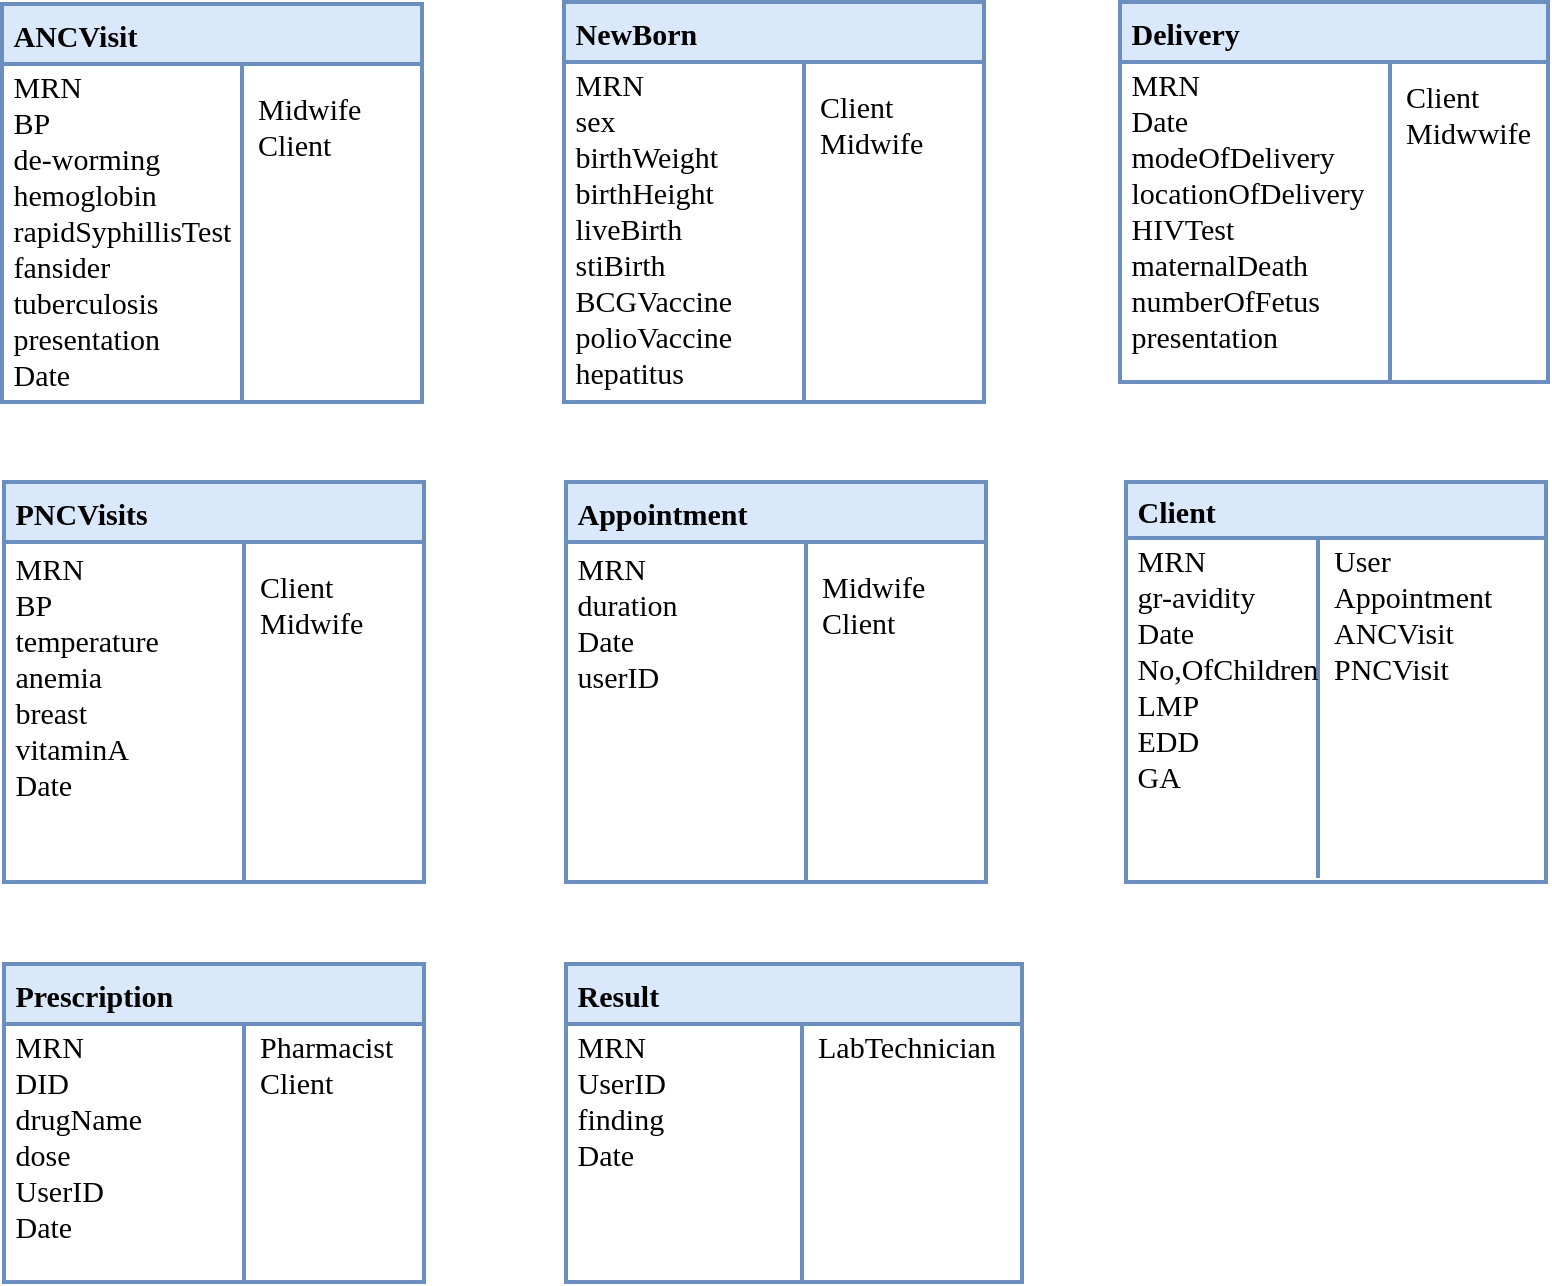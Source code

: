 <mxfile version="18.2.0" type="github">
  <diagram id="oKqYSUcY_DyimbxIJG_v" name="Page-1">
    <mxGraphModel dx="744" dy="341" grid="0" gridSize="10" guides="1" tooltips="1" connect="1" arrows="1" fold="1" page="1" pageScale="1" pageWidth="850" pageHeight="1100" math="0" shadow="0">
      <root>
        <mxCell id="0" />
        <mxCell id="1" parent="0" />
        <mxCell id="UDyWL5Y67svvrkTqsjh9-9" value=" ANCVisit" style="shape=table;startSize=30;container=1;collapsible=0;childLayout=tableLayout;fixedRows=1;rowLines=0;fontStyle=1;fontFamily=Times New Roman;fontSize=15;fillColor=#dae8fc;strokeColor=#6c8ebf;strokeWidth=2;align=left;" parent="1" vertex="1">
          <mxGeometry x="40" y="121" width="210" height="199" as="geometry" />
        </mxCell>
        <mxCell id="UDyWL5Y67svvrkTqsjh9-10" value="" style="shape=tableRow;horizontal=0;startSize=0;swimlaneHead=0;swimlaneBody=0;top=0;left=0;bottom=0;right=0;collapsible=0;dropTarget=0;fillColor=none;points=[[0,0.5],[1,0.5]];portConstraint=eastwest;fontFamily=Times New Roman;fontSize=15;align=left;" parent="UDyWL5Y67svvrkTqsjh9-9" vertex="1">
          <mxGeometry y="30" width="210" height="169" as="geometry" />
        </mxCell>
        <mxCell id="UDyWL5Y67svvrkTqsjh9-11" value="&lt;div style=&quot;font-size: 15px;&quot;&gt;&lt;font style=&quot;font-size: 15px;&quot;&gt;&amp;nbsp;&lt;/font&gt;&lt;font style=&quot;font-size: 15px;&quot;&gt;MRN&lt;/font&gt;&lt;font style=&quot;font-size: 15px;&quot;&gt;&lt;/font&gt;&lt;/div&gt;&lt;div style=&quot;font-size: 15px;&quot;&gt;&lt;font style=&quot;font-size: 15px;&quot;&gt;&amp;nbsp;BP&lt;/font&gt;&lt;/div&gt;&lt;div style=&quot;font-size: 15px;&quot;&gt;&lt;font style=&quot;font-size: 15px;&quot;&gt;&amp;nbsp;de-worming&lt;/font&gt;&lt;/div&gt;&lt;div style=&quot;font-size: 15px;&quot;&gt;&lt;font style=&quot;font-size: 15px;&quot;&gt;&amp;nbsp;hemoglobin&lt;/font&gt;&lt;/div&gt;&lt;div style=&quot;font-size: 15px;&quot;&gt;&lt;font style=&quot;font-size: 15px;&quot;&gt;&amp;nbsp;rapidSyphillisTest&lt;/font&gt;&lt;/div&gt;&lt;div style=&quot;font-size: 15px;&quot;&gt;&lt;font style=&quot;font-size: 15px;&quot;&gt;&amp;nbsp;fansider&lt;/font&gt;&lt;/div&gt;&lt;div style=&quot;font-size: 15px;&quot;&gt;&lt;font style=&quot;font-size: 15px;&quot;&gt;&amp;nbsp;tuberculosis&lt;/font&gt;&lt;/div&gt;&lt;div style=&quot;font-size: 15px;&quot;&gt;&lt;font style=&quot;font-size: 15px;&quot;&gt;&amp;nbsp;presentation&lt;/font&gt;&lt;/div&gt;&lt;div style=&quot;font-size: 15px;&quot;&gt;&lt;font style=&quot;font-size: 15px;&quot;&gt;&amp;nbsp;Date&lt;br&gt;&lt;/font&gt;&lt;/div&gt;&lt;div style=&quot;font-size: 15px;&quot;&gt;&lt;font style=&quot;font-size: 15px;&quot;&gt;&lt;br style=&quot;font-size: 15px;&quot;&gt;&lt;/font&gt;&lt;/div&gt;&lt;div style=&quot;font-size: 15px;&quot;&gt;&lt;br style=&quot;font-size: 15px;&quot;&gt;&lt;/div&gt;" style="shape=partialRectangle;html=1;whiteSpace=wrap;connectable=0;fillColor=none;top=0;left=0;bottom=0;right=0;overflow=hidden;pointerEvents=1;align=left;fontFamily=Times New Roman;fontSize=15;" parent="UDyWL5Y67svvrkTqsjh9-10" vertex="1">
          <mxGeometry width="120" height="169" as="geometry">
            <mxRectangle width="120" height="169" as="alternateBounds" />
          </mxGeometry>
        </mxCell>
        <mxCell id="UDyWL5Y67svvrkTqsjh9-12" value="&lt;div style=&quot;font-size: 15px;&quot;&gt;Midwife&lt;/div&gt;&lt;div style=&quot;font-size: 15px;&quot;&gt;Client&lt;/div&gt;&lt;div style=&quot;font-size: 15px;&quot;&gt;&lt;br style=&quot;font-size: 15px;&quot;&gt;&lt;/div&gt;&lt;div style=&quot;font-size: 15px;&quot;&gt;&lt;br style=&quot;font-size: 15px;&quot;&gt;&lt;/div&gt;&lt;div style=&quot;font-size: 15px;&quot;&gt;&lt;br style=&quot;font-size: 15px;&quot;&gt;&lt;/div&gt;&lt;div style=&quot;font-size: 15px;&quot;&gt;&lt;br style=&quot;font-size: 15px;&quot;&gt;&lt;/div&gt;&lt;div style=&quot;font-size: 15px;&quot;&gt;&lt;br style=&quot;font-size: 15px;&quot;&gt;&lt;/div&gt;&lt;div style=&quot;font-size: 15px;&quot;&gt;&lt;br style=&quot;font-size: 15px;&quot;&gt;&lt;/div&gt;" style="shape=partialRectangle;html=1;whiteSpace=wrap;connectable=0;fillColor=none;top=0;left=0;bottom=0;right=0;align=left;spacingLeft=6;overflow=hidden;fontFamily=Times New Roman;fontSize=15;" parent="UDyWL5Y67svvrkTqsjh9-10" vertex="1">
          <mxGeometry x="120" width="90" height="169" as="geometry">
            <mxRectangle width="90" height="169" as="alternateBounds" />
          </mxGeometry>
        </mxCell>
        <mxCell id="UDyWL5Y67svvrkTqsjh9-32" value=" PNCVisits" style="shape=table;startSize=30;container=1;collapsible=0;childLayout=tableLayout;fixedRows=1;rowLines=0;fontStyle=1;fontFamily=Times New Roman;fontSize=15;fillColor=#dae8fc;strokeColor=#6c8ebf;strokeWidth=2;align=left;" parent="1" vertex="1">
          <mxGeometry x="41" y="360" width="210" height="200" as="geometry" />
        </mxCell>
        <mxCell id="UDyWL5Y67svvrkTqsjh9-33" value="" style="shape=tableRow;horizontal=0;startSize=0;swimlaneHead=0;swimlaneBody=0;top=0;left=0;bottom=0;right=0;collapsible=0;dropTarget=0;fillColor=none;points=[[0,0.5],[1,0.5]];portConstraint=eastwest;fontFamily=Times New Roman;fontSize=15;align=left;" parent="UDyWL5Y67svvrkTqsjh9-32" vertex="1">
          <mxGeometry y="30" width="210" height="170" as="geometry" />
        </mxCell>
        <mxCell id="UDyWL5Y67svvrkTqsjh9-34" value="&lt;div style=&quot;font-size: 15px;&quot;&gt;&lt;font style=&quot;font-size: 15px;&quot;&gt;&amp;nbsp;&lt;/font&gt;&lt;font style=&quot;font-size: 15px;&quot;&gt;MRN&lt;/font&gt;&lt;font style=&quot;font-size: 15px;&quot;&gt;&lt;/font&gt;&lt;/div&gt;&lt;div style=&quot;font-size: 15px;&quot;&gt;&lt;font style=&quot;font-size: 15px;&quot;&gt;&amp;nbsp;BP&lt;/font&gt;&lt;/div&gt;&lt;div style=&quot;font-size: 15px;&quot;&gt;&lt;font style=&quot;font-size: 15px;&quot;&gt;&amp;nbsp;temperature&lt;/font&gt;&lt;/div&gt;&lt;div style=&quot;font-size: 15px;&quot;&gt;&lt;font style=&quot;font-size: 15px;&quot;&gt;&amp;nbsp;anemia&lt;/font&gt;&lt;/div&gt;&lt;div style=&quot;font-size: 15px;&quot;&gt;&lt;font style=&quot;font-size: 15px;&quot;&gt;&amp;nbsp;breast&lt;/font&gt;&lt;/div&gt;&lt;div style=&quot;font-size: 15px;&quot;&gt;&lt;font style=&quot;font-size: 15px;&quot;&gt;&amp;nbsp;vitaminA&lt;br&gt;&lt;/font&gt;&lt;/div&gt;&lt;div style=&quot;font-size: 15px;&quot;&gt;&lt;font style=&quot;font-size: 15px;&quot;&gt;&amp;nbsp;Date&lt;/font&gt;&lt;/div&gt;&lt;div style=&quot;font-size: 15px;&quot;&gt;&lt;font style=&quot;font-size: 15px;&quot;&gt;&lt;br&gt;&lt;/font&gt;&lt;/div&gt;&lt;div style=&quot;font-size: 15px;&quot;&gt;&lt;br style=&quot;font-size: 15px;&quot;&gt;&lt;/div&gt;" style="shape=partialRectangle;html=1;whiteSpace=wrap;connectable=0;fillColor=none;top=0;left=0;bottom=0;right=0;overflow=hidden;pointerEvents=1;align=left;fontFamily=Times New Roman;fontSize=15;" parent="UDyWL5Y67svvrkTqsjh9-33" vertex="1">
          <mxGeometry width="120" height="170" as="geometry">
            <mxRectangle width="120" height="170" as="alternateBounds" />
          </mxGeometry>
        </mxCell>
        <mxCell id="UDyWL5Y67svvrkTqsjh9-35" value="&lt;div style=&quot;font-size: 15px;&quot;&gt;Client&lt;br&gt;&lt;/div&gt;&lt;div style=&quot;font-size: 15px;&quot;&gt;Midwife&lt;/div&gt;&lt;div style=&quot;font-size: 15px;&quot;&gt;&lt;br style=&quot;font-size: 15px;&quot;&gt;&lt;/div&gt;&lt;div style=&quot;font-size: 15px;&quot;&gt;&lt;br style=&quot;font-size: 15px;&quot;&gt;&lt;/div&gt;&lt;div style=&quot;font-size: 15px;&quot;&gt;&lt;br style=&quot;font-size: 15px;&quot;&gt;&lt;/div&gt;&lt;div style=&quot;font-size: 15px;&quot;&gt;&lt;br style=&quot;font-size: 15px;&quot;&gt;&lt;/div&gt;&lt;div style=&quot;font-size: 15px;&quot;&gt;&lt;br style=&quot;font-size: 15px;&quot;&gt;&lt;/div&gt;&lt;div style=&quot;font-size: 15px;&quot;&gt;&lt;br style=&quot;font-size: 15px;&quot;&gt;&lt;/div&gt;" style="shape=partialRectangle;html=1;whiteSpace=wrap;connectable=0;fillColor=none;top=0;left=0;bottom=0;right=0;align=left;spacingLeft=6;overflow=hidden;fontFamily=Times New Roman;fontSize=15;" parent="UDyWL5Y67svvrkTqsjh9-33" vertex="1">
          <mxGeometry x="120" width="90" height="170" as="geometry">
            <mxRectangle width="90" height="170" as="alternateBounds" />
          </mxGeometry>
        </mxCell>
        <mxCell id="UDyWL5Y67svvrkTqsjh9-36" value=" NewBorn" style="shape=table;startSize=30;container=1;collapsible=0;childLayout=tableLayout;fixedRows=1;rowLines=0;fontStyle=1;fontFamily=Times New Roman;fontSize=15;fillColor=#dae8fc;strokeColor=#6c8ebf;strokeWidth=2;align=left;" parent="1" vertex="1">
          <mxGeometry x="321" y="120" width="210" height="200" as="geometry" />
        </mxCell>
        <mxCell id="UDyWL5Y67svvrkTqsjh9-37" value="" style="shape=tableRow;horizontal=0;startSize=0;swimlaneHead=0;swimlaneBody=0;top=0;left=0;bottom=0;right=0;collapsible=0;dropTarget=0;fillColor=none;points=[[0,0.5],[1,0.5]];portConstraint=eastwest;fontFamily=Times New Roman;fontSize=15;align=left;" parent="UDyWL5Y67svvrkTqsjh9-36" vertex="1">
          <mxGeometry y="30" width="210" height="170" as="geometry" />
        </mxCell>
        <mxCell id="UDyWL5Y67svvrkTqsjh9-38" value="&lt;div style=&quot;font-size: 15px;&quot;&gt;&lt;font style=&quot;font-size: 15px;&quot;&gt;&amp;nbsp;&lt;/font&gt;&lt;font style=&quot;font-size: 15px;&quot;&gt;MRN&lt;/font&gt;&lt;font style=&quot;font-size: 15px;&quot;&gt;&lt;/font&gt;&lt;/div&gt;&lt;div style=&quot;font-size: 15px;&quot;&gt;&lt;font style=&quot;font-size: 15px;&quot;&gt;&amp;nbsp;sex&lt;/font&gt;&lt;/div&gt;&lt;div style=&quot;font-size: 15px;&quot;&gt;&lt;font style=&quot;font-size: 15px;&quot;&gt;&amp;nbsp;birthWeight&lt;/font&gt;&lt;/div&gt;&lt;div style=&quot;font-size: 15px;&quot;&gt;&lt;font style=&quot;font-size: 15px;&quot;&gt;&amp;nbsp;birthHeight&lt;/font&gt;&lt;/div&gt;&lt;div style=&quot;font-size: 15px;&quot;&gt;&lt;font style=&quot;font-size: 15px;&quot;&gt;&amp;nbsp;liveBirth&lt;br&gt;&lt;/font&gt;&lt;/div&gt;&lt;div style=&quot;font-size: 15px;&quot;&gt;&lt;font style=&quot;font-size: 15px;&quot;&gt;&amp;nbsp;stiBirth&lt;/font&gt;&lt;/div&gt;&lt;div style=&quot;font-size: 15px;&quot;&gt;&lt;font style=&quot;font-size: 15px;&quot;&gt;&amp;nbsp;BCGVaccine&lt;/font&gt;&lt;/div&gt;&lt;div style=&quot;font-size: 15px;&quot;&gt;&lt;font style=&quot;font-size: 15px;&quot;&gt;&amp;nbsp;polioVaccine&lt;/font&gt;&lt;/div&gt;&lt;div style=&quot;font-size: 15px;&quot;&gt;&lt;font style=&quot;font-size: 15px;&quot;&gt;&amp;nbsp;hepatitus&lt;/font&gt;&lt;/div&gt;&lt;div style=&quot;font-size: 15px;&quot;&gt;&lt;font style=&quot;font-size: 15px;&quot;&gt;&lt;br style=&quot;font-size: 15px;&quot;&gt;&lt;/font&gt;&lt;/div&gt;&lt;div style=&quot;font-size: 15px;&quot;&gt;&lt;br style=&quot;font-size: 15px;&quot;&gt;&lt;/div&gt;" style="shape=partialRectangle;html=1;whiteSpace=wrap;connectable=0;fillColor=none;top=0;left=0;bottom=0;right=0;overflow=hidden;pointerEvents=1;align=left;fontFamily=Times New Roman;fontSize=15;" parent="UDyWL5Y67svvrkTqsjh9-37" vertex="1">
          <mxGeometry width="120" height="170" as="geometry">
            <mxRectangle width="120" height="170" as="alternateBounds" />
          </mxGeometry>
        </mxCell>
        <mxCell id="UDyWL5Y67svvrkTqsjh9-39" value="&lt;div&gt;Client&lt;/div&gt;&lt;div&gt;Midwife&lt;/div&gt;&lt;div&gt;&lt;br&gt;&lt;/div&gt;&lt;div&gt;&lt;br&gt;&lt;/div&gt;&lt;div&gt;&lt;br&gt;&lt;/div&gt;&lt;div&gt;&lt;br&gt;&lt;/div&gt;&lt;div&gt;&lt;br&gt;&lt;/div&gt;&lt;div&gt;&lt;br&gt;&lt;/div&gt;" style="shape=partialRectangle;html=1;whiteSpace=wrap;connectable=0;fillColor=none;top=0;left=0;bottom=0;right=0;align=left;spacingLeft=6;overflow=hidden;fontFamily=Times New Roman;fontSize=15;" parent="UDyWL5Y67svvrkTqsjh9-37" vertex="1">
          <mxGeometry x="120" width="90" height="170" as="geometry">
            <mxRectangle width="90" height="170" as="alternateBounds" />
          </mxGeometry>
        </mxCell>
        <mxCell id="UDyWL5Y67svvrkTqsjh9-40" value=" Delivery" style="shape=table;startSize=30;container=1;collapsible=0;childLayout=tableLayout;fixedRows=1;rowLines=0;fontStyle=1;fontFamily=Times New Roman;fontSize=15;fillColor=#dae8fc;strokeColor=#6c8ebf;strokeWidth=2;align=left;" parent="1" vertex="1">
          <mxGeometry x="599" y="120" width="214" height="190" as="geometry" />
        </mxCell>
        <mxCell id="UDyWL5Y67svvrkTqsjh9-41" value="" style="shape=tableRow;horizontal=0;startSize=0;swimlaneHead=0;swimlaneBody=0;top=0;left=0;bottom=0;right=0;collapsible=0;dropTarget=0;fillColor=none;points=[[0,0.5],[1,0.5]];portConstraint=eastwest;fontFamily=Times New Roman;fontSize=15;align=left;" parent="UDyWL5Y67svvrkTqsjh9-40" vertex="1">
          <mxGeometry y="30" width="214" height="160" as="geometry" />
        </mxCell>
        <mxCell id="UDyWL5Y67svvrkTqsjh9-42" value="&lt;div style=&quot;font-size: 15px;&quot;&gt;&lt;font style=&quot;font-size: 15px;&quot;&gt;&amp;nbsp;MRN&lt;/font&gt;&lt;font style=&quot;font-size: 15px;&quot;&gt;&lt;/font&gt;&lt;/div&gt;&lt;div style=&quot;font-size: 15px;&quot;&gt;&lt;font style=&quot;font-size: 15px;&quot;&gt;&amp;nbsp;Date&lt;/font&gt;&lt;/div&gt;&lt;div style=&quot;font-size: 15px;&quot;&gt;&lt;font style=&quot;font-size: 15px;&quot;&gt;&amp;nbsp;modeOfDelivery&lt;/font&gt;&lt;/div&gt;&lt;div style=&quot;font-size: 15px;&quot;&gt;&lt;font style=&quot;font-size: 15px;&quot;&gt;&amp;nbsp;locationOfDelivery&lt;/font&gt;&lt;/div&gt;&lt;div style=&quot;font-size: 15px;&quot;&gt;&lt;font style=&quot;font-size: 15px;&quot;&gt;&amp;nbsp;HIVTest&lt;br&gt;&lt;/font&gt;&lt;/div&gt;&lt;div style=&quot;font-size: 15px;&quot;&gt;&lt;font style=&quot;font-size: 15px;&quot;&gt;&amp;nbsp;maternalDeath&lt;/font&gt;&lt;/div&gt;&lt;div style=&quot;font-size: 15px;&quot;&gt;&lt;font style=&quot;font-size: 15px;&quot;&gt;&amp;nbsp;numberOfFetus&lt;/font&gt;&lt;/div&gt;&lt;div style=&quot;font-size: 15px;&quot;&gt;&lt;font style=&quot;font-size: 15px;&quot;&gt;&amp;nbsp;presentation&lt;/font&gt;&lt;/div&gt;&lt;div style=&quot;font-size: 15px;&quot;&gt;&lt;br style=&quot;font-size: 15px;&quot;&gt;&lt;/div&gt;" style="shape=partialRectangle;html=1;whiteSpace=wrap;connectable=0;fillColor=none;top=0;left=0;bottom=0;right=0;overflow=hidden;pointerEvents=1;align=left;fontFamily=Times New Roman;fontSize=15;" parent="UDyWL5Y67svvrkTqsjh9-41" vertex="1">
          <mxGeometry width="135" height="160" as="geometry">
            <mxRectangle width="135" height="160" as="alternateBounds" />
          </mxGeometry>
        </mxCell>
        <mxCell id="UDyWL5Y67svvrkTqsjh9-43" value="&lt;div style=&quot;font-size: 15px;&quot;&gt;Client&lt;br&gt;&lt;/div&gt;&lt;div style=&quot;font-size: 15px;&quot;&gt;Midwwife&lt;/div&gt;&lt;div style=&quot;font-size: 15px;&quot;&gt;&lt;br style=&quot;font-size: 15px;&quot;&gt;&lt;/div&gt;&lt;div style=&quot;font-size: 15px;&quot;&gt;&lt;br style=&quot;font-size: 15px;&quot;&gt;&lt;/div&gt;&lt;div style=&quot;font-size: 15px;&quot;&gt;&lt;br style=&quot;font-size: 15px;&quot;&gt;&lt;/div&gt;&lt;div style=&quot;font-size: 15px;&quot;&gt;&lt;br style=&quot;font-size: 15px;&quot;&gt;&lt;/div&gt;&lt;div style=&quot;font-size: 15px;&quot;&gt;&lt;br style=&quot;font-size: 15px;&quot;&gt;&lt;/div&gt;&lt;div style=&quot;font-size: 15px;&quot;&gt;&lt;br style=&quot;font-size: 15px;&quot;&gt;&lt;/div&gt;" style="shape=partialRectangle;html=1;whiteSpace=wrap;connectable=0;fillColor=none;top=0;left=0;bottom=0;right=0;align=left;spacingLeft=6;overflow=hidden;fontFamily=Times New Roman;fontSize=15;" parent="UDyWL5Y67svvrkTqsjh9-41" vertex="1">
          <mxGeometry x="135" width="79" height="160" as="geometry">
            <mxRectangle width="79" height="160" as="alternateBounds" />
          </mxGeometry>
        </mxCell>
        <mxCell id="UDyWL5Y67svvrkTqsjh9-44" value=" Appointment" style="shape=table;startSize=30;container=1;collapsible=0;childLayout=tableLayout;fixedRows=1;rowLines=0;fontStyle=1;fontFamily=Times New Roman;fontSize=15;fillColor=#dae8fc;strokeColor=#6c8ebf;strokeWidth=2;align=left;" parent="1" vertex="1">
          <mxGeometry x="322" y="360" width="210" height="200" as="geometry" />
        </mxCell>
        <mxCell id="UDyWL5Y67svvrkTqsjh9-45" value="" style="shape=tableRow;horizontal=0;startSize=0;swimlaneHead=0;swimlaneBody=0;top=0;left=0;bottom=0;right=0;collapsible=0;dropTarget=0;fillColor=none;points=[[0,0.5],[1,0.5]];portConstraint=eastwest;fontFamily=Times New Roman;fontSize=15;align=left;" parent="UDyWL5Y67svvrkTqsjh9-44" vertex="1">
          <mxGeometry y="30" width="210" height="170" as="geometry" />
        </mxCell>
        <mxCell id="UDyWL5Y67svvrkTqsjh9-46" value="&lt;div style=&quot;font-size: 15px;&quot;&gt;&lt;font style=&quot;font-size: 15px;&quot;&gt;&amp;nbsp;&lt;/font&gt;&lt;font style=&quot;font-size: 15px;&quot;&gt;MRN&lt;/font&gt;&lt;font style=&quot;font-size: 15px;&quot;&gt;&lt;/font&gt;&lt;/div&gt;&lt;div style=&quot;font-size: 15px;&quot;&gt;&lt;font style=&quot;font-size: 15px;&quot;&gt;&amp;nbsp;duration&lt;/font&gt;&lt;/div&gt;&lt;div style=&quot;font-size: 15px;&quot;&gt;&lt;font style=&quot;font-size: 15px;&quot;&gt;&amp;nbsp;Date&lt;/font&gt;&lt;/div&gt;&lt;div style=&quot;font-size: 15px;&quot;&gt;&lt;font style=&quot;font-size: 15px;&quot;&gt;&amp;nbsp;userID&lt;/font&gt;&lt;/div&gt;&lt;div style=&quot;font-size: 15px;&quot;&gt;&lt;font style=&quot;font-size: 15px;&quot;&gt;&lt;br&gt;&lt;/font&gt;&lt;/div&gt;&lt;div style=&quot;font-size: 15px;&quot;&gt;&lt;font style=&quot;font-size: 15px;&quot;&gt;&lt;br&gt;&lt;/font&gt;&lt;/div&gt;&lt;div style=&quot;font-size: 15px;&quot;&gt;&lt;font style=&quot;font-size: 15px;&quot;&gt;&lt;br&gt;&lt;/font&gt;&lt;/div&gt;&lt;div style=&quot;font-size: 15px;&quot;&gt;&lt;font style=&quot;font-size: 15px;&quot;&gt;&lt;br&gt;&lt;/font&gt;&lt;/div&gt;&lt;div style=&quot;font-size: 15px;&quot;&gt;&lt;font style=&quot;font-size: 15px;&quot;&gt;&lt;br&gt;&lt;/font&gt;&lt;/div&gt;" style="shape=partialRectangle;html=1;whiteSpace=wrap;connectable=0;fillColor=none;top=0;left=0;bottom=0;right=0;overflow=hidden;pointerEvents=1;align=left;fontFamily=Times New Roman;fontSize=15;" parent="UDyWL5Y67svvrkTqsjh9-45" vertex="1">
          <mxGeometry width="120" height="170" as="geometry">
            <mxRectangle width="120" height="170" as="alternateBounds" />
          </mxGeometry>
        </mxCell>
        <mxCell id="UDyWL5Y67svvrkTqsjh9-47" value="&lt;div style=&quot;font-size: 15px;&quot;&gt;Midwife&lt;br&gt;&lt;/div&gt;&lt;div style=&quot;font-size: 15px;&quot;&gt;Client&lt;/div&gt;&lt;div style=&quot;font-size: 15px;&quot;&gt;&lt;br style=&quot;font-size: 15px;&quot;&gt;&lt;/div&gt;&lt;div style=&quot;font-size: 15px;&quot;&gt;&lt;br style=&quot;font-size: 15px;&quot;&gt;&lt;/div&gt;&lt;div style=&quot;font-size: 15px;&quot;&gt;&lt;br style=&quot;font-size: 15px;&quot;&gt;&lt;/div&gt;&lt;div style=&quot;font-size: 15px;&quot;&gt;&lt;br style=&quot;font-size: 15px;&quot;&gt;&lt;/div&gt;&lt;div style=&quot;font-size: 15px;&quot;&gt;&lt;br style=&quot;font-size: 15px;&quot;&gt;&lt;/div&gt;&lt;div style=&quot;font-size: 15px;&quot;&gt;&lt;br style=&quot;font-size: 15px;&quot;&gt;&lt;/div&gt;" style="shape=partialRectangle;html=1;whiteSpace=wrap;connectable=0;fillColor=none;top=0;left=0;bottom=0;right=0;align=left;spacingLeft=6;overflow=hidden;fontFamily=Times New Roman;fontSize=15;" parent="UDyWL5Y67svvrkTqsjh9-45" vertex="1">
          <mxGeometry x="120" width="90" height="170" as="geometry">
            <mxRectangle width="90" height="170" as="alternateBounds" />
          </mxGeometry>
        </mxCell>
        <mxCell id="UDyWL5Y67svvrkTqsjh9-49" value=" Client" style="shape=table;startSize=28;container=1;collapsible=0;childLayout=tableLayout;fixedRows=1;rowLines=0;fontStyle=1;fontFamily=Times New Roman;fontSize=15;fillColor=#dae8fc;strokeColor=#6c8ebf;strokeWidth=2;align=left;" parent="1" vertex="1">
          <mxGeometry x="602" y="360" width="210" height="200" as="geometry" />
        </mxCell>
        <mxCell id="UDyWL5Y67svvrkTqsjh9-50" value="" style="shape=tableRow;horizontal=0;startSize=0;swimlaneHead=0;swimlaneBody=0;top=0;left=0;bottom=0;right=0;collapsible=0;dropTarget=0;fillColor=none;points=[[0,0.5],[1,0.5]];portConstraint=eastwest;fontFamily=Times New Roman;fontSize=15;align=left;" parent="UDyWL5Y67svvrkTqsjh9-49" vertex="1">
          <mxGeometry y="28" width="210" height="170" as="geometry" />
        </mxCell>
        <mxCell id="UDyWL5Y67svvrkTqsjh9-51" value="&lt;div style=&quot;font-size: 15px;&quot;&gt;&lt;font style=&quot;font-size: 15px;&quot;&gt;&amp;nbsp;&lt;/font&gt;&lt;font style=&quot;font-size: 15px;&quot;&gt;MRN&lt;/font&gt;&lt;font style=&quot;font-size: 15px;&quot;&gt;&lt;/font&gt;&lt;/div&gt;&lt;div style=&quot;font-size: 15px;&quot;&gt;&lt;font style=&quot;font-size: 15px;&quot;&gt;&amp;nbsp;gr-avidity&lt;/font&gt;&lt;/div&gt;&lt;div style=&quot;font-size: 15px;&quot;&gt;&lt;font style=&quot;font-size: 15px;&quot;&gt;&amp;nbsp;Date&lt;/font&gt;&lt;/div&gt;&lt;div style=&quot;font-size: 15px;&quot;&gt;&lt;font style=&quot;font-size: 15px;&quot;&gt;&amp;nbsp;No,OfChildren&lt;/font&gt;&lt;/div&gt;&lt;div style=&quot;font-size: 15px;&quot;&gt;&lt;font style=&quot;font-size: 15px;&quot;&gt;&amp;nbsp;LMP&lt;/font&gt;&lt;/div&gt;&lt;div style=&quot;font-size: 15px;&quot;&gt;&lt;font style=&quot;font-size: 15px;&quot;&gt;&amp;nbsp;EDD&lt;/font&gt;&lt;/div&gt;&lt;div style=&quot;font-size: 15px;&quot;&gt;&lt;font style=&quot;font-size: 15px;&quot;&gt;&amp;nbsp;GA&lt;br&gt;&lt;/font&gt;&lt;/div&gt;&lt;div style=&quot;font-size: 15px;&quot;&gt;&lt;font style=&quot;font-size: 15px;&quot;&gt;&lt;br&gt;&lt;/font&gt;&lt;/div&gt;&lt;div style=&quot;font-size: 15px;&quot;&gt;&lt;font style=&quot;font-size: 15px;&quot;&gt;&lt;br&gt;&lt;/font&gt;&lt;/div&gt;&lt;div style=&quot;font-size: 15px;&quot;&gt;&lt;font style=&quot;font-size: 15px;&quot;&gt;&lt;br&gt;&lt;/font&gt;&lt;/div&gt;" style="shape=partialRectangle;html=1;whiteSpace=wrap;connectable=0;fillColor=none;top=0;left=0;bottom=0;right=0;overflow=hidden;pointerEvents=1;align=left;fontFamily=Times New Roman;fontSize=15;" parent="UDyWL5Y67svvrkTqsjh9-50" vertex="1">
          <mxGeometry width="96" height="170" as="geometry">
            <mxRectangle width="96" height="170" as="alternateBounds" />
          </mxGeometry>
        </mxCell>
        <mxCell id="UDyWL5Y67svvrkTqsjh9-52" value="&lt;div style=&quot;font-size: 15px;&quot;&gt;User&lt;br&gt;&lt;/div&gt;&lt;div style=&quot;font-size: 15px;&quot;&gt;Appointment&lt;/div&gt;&lt;div style=&quot;font-size: 15px;&quot;&gt;ANCVisit&lt;/div&gt;&lt;div style=&quot;font-size: 15px;&quot;&gt;PNCVisit&lt;/div&gt;&lt;div style=&quot;font-size: 15px;&quot;&gt;&lt;br&gt;&lt;/div&gt;&lt;div style=&quot;font-size: 15px;&quot;&gt;&lt;br style=&quot;font-size: 15px;&quot;&gt;&lt;/div&gt;&lt;div style=&quot;font-size: 15px;&quot;&gt;&lt;br style=&quot;font-size: 15px;&quot;&gt;&lt;/div&gt;&lt;div style=&quot;font-size: 15px;&quot;&gt;&lt;br style=&quot;font-size: 15px;&quot;&gt;&lt;/div&gt;&lt;div style=&quot;font-size: 15px;&quot;&gt;&lt;br style=&quot;font-size: 15px;&quot;&gt;&lt;/div&gt;&lt;div style=&quot;font-size: 15px;&quot;&gt;&lt;br style=&quot;font-size: 15px;&quot;&gt;&lt;/div&gt;" style="shape=partialRectangle;html=1;whiteSpace=wrap;connectable=0;fillColor=none;top=0;left=0;bottom=0;right=0;align=left;spacingLeft=6;overflow=hidden;fontFamily=Times New Roman;fontSize=15;" parent="UDyWL5Y67svvrkTqsjh9-50" vertex="1">
          <mxGeometry x="96" width="114" height="170" as="geometry">
            <mxRectangle width="114" height="170" as="alternateBounds" />
          </mxGeometry>
        </mxCell>
        <mxCell id="UDyWL5Y67svvrkTqsjh9-54" value=" Prescription" style="shape=table;startSize=30;container=1;collapsible=0;childLayout=tableLayout;fixedRows=1;rowLines=0;fontStyle=1;fontFamily=Times New Roman;fontSize=15;fillColor=#dae8fc;strokeColor=#6c8ebf;strokeWidth=2;align=left;" parent="1" vertex="1">
          <mxGeometry x="41" y="601" width="210" height="159" as="geometry" />
        </mxCell>
        <mxCell id="UDyWL5Y67svvrkTqsjh9-55" value="" style="shape=tableRow;horizontal=0;startSize=0;swimlaneHead=0;swimlaneBody=0;top=0;left=0;bottom=0;right=0;collapsible=0;dropTarget=0;fillColor=none;points=[[0,0.5],[1,0.5]];portConstraint=eastwest;fontFamily=Times New Roman;fontSize=15;align=left;" parent="UDyWL5Y67svvrkTqsjh9-54" vertex="1">
          <mxGeometry y="30" width="210" height="129" as="geometry" />
        </mxCell>
        <mxCell id="UDyWL5Y67svvrkTqsjh9-56" value="&lt;div style=&quot;font-size: 15px;&quot;&gt;&lt;font style=&quot;font-size: 15px;&quot;&gt;&amp;nbsp;&lt;/font&gt;&lt;font style=&quot;font-size: 15px;&quot;&gt;MRN&lt;/font&gt;&lt;font style=&quot;font-size: 15px;&quot;&gt;&lt;/font&gt;&lt;/div&gt;&lt;div style=&quot;font-size: 15px;&quot;&gt;&lt;font style=&quot;font-size: 15px;&quot;&gt;&amp;nbsp;DID&lt;/font&gt;&lt;/div&gt;&lt;div style=&quot;font-size: 15px;&quot;&gt;&lt;font style=&quot;font-size: 15px;&quot;&gt;&amp;nbsp;drugName&lt;/font&gt;&lt;/div&gt;&lt;div style=&quot;font-size: 15px;&quot;&gt;&lt;font style=&quot;font-size: 15px;&quot;&gt;&amp;nbsp;dose&lt;/font&gt;&lt;/div&gt;&lt;div style=&quot;font-size: 15px;&quot;&gt;&lt;font style=&quot;font-size: 15px;&quot;&gt;&amp;nbsp;UserID&lt;/font&gt;&lt;/div&gt;&lt;div style=&quot;font-size: 15px;&quot;&gt;&lt;font style=&quot;font-size: 15px;&quot;&gt;&amp;nbsp;Date&lt;/font&gt;&lt;/div&gt;&lt;div style=&quot;font-size: 15px;&quot;&gt;&lt;font style=&quot;font-size: 15px;&quot;&gt;&lt;br&gt;&lt;/font&gt;&lt;/div&gt;&lt;div style=&quot;font-size: 15px;&quot;&gt;&lt;font style=&quot;font-size: 15px;&quot;&gt;&lt;br&gt;&lt;/font&gt;&lt;/div&gt;&lt;div style=&quot;font-size: 15px;&quot;&gt;&lt;br style=&quot;font-size: 15px;&quot;&gt;&lt;/div&gt;" style="shape=partialRectangle;html=1;whiteSpace=wrap;connectable=0;fillColor=none;top=0;left=0;bottom=0;right=0;overflow=hidden;pointerEvents=1;align=left;fontFamily=Times New Roman;fontSize=15;" parent="UDyWL5Y67svvrkTqsjh9-55" vertex="1">
          <mxGeometry width="120" height="129" as="geometry">
            <mxRectangle width="120" height="129" as="alternateBounds" />
          </mxGeometry>
        </mxCell>
        <mxCell id="UDyWL5Y67svvrkTqsjh9-57" value="&lt;div style=&quot;font-size: 15px;&quot;&gt;Pharmacist&lt;br&gt;&lt;/div&gt;&lt;div style=&quot;font-size: 15px;&quot;&gt;Client&lt;/div&gt;&lt;div style=&quot;font-size: 15px;&quot;&gt;&lt;br style=&quot;font-size: 15px;&quot;&gt;&lt;/div&gt;&lt;div style=&quot;font-size: 15px;&quot;&gt;&lt;br style=&quot;font-size: 15px;&quot;&gt;&lt;/div&gt;&lt;div style=&quot;font-size: 15px;&quot;&gt;&lt;br style=&quot;font-size: 15px;&quot;&gt;&lt;/div&gt;&lt;div style=&quot;font-size: 15px;&quot;&gt;&lt;br style=&quot;font-size: 15px;&quot;&gt;&lt;/div&gt;&lt;div style=&quot;font-size: 15px;&quot;&gt;&lt;br style=&quot;font-size: 15px;&quot;&gt;&lt;/div&gt;&lt;div style=&quot;font-size: 15px;&quot;&gt;&lt;br style=&quot;font-size: 15px;&quot;&gt;&lt;/div&gt;&lt;div style=&quot;font-size: 15px;&quot;&gt;&lt;br style=&quot;font-size: 15px;&quot;&gt;&lt;/div&gt;&lt;div style=&quot;font-size: 15px;&quot;&gt;&lt;br style=&quot;font-size: 15px;&quot;&gt;&lt;/div&gt;" style="shape=partialRectangle;html=1;whiteSpace=wrap;connectable=0;fillColor=none;top=0;left=0;bottom=0;right=0;align=left;spacingLeft=6;overflow=hidden;fontFamily=Times New Roman;fontSize=15;" parent="UDyWL5Y67svvrkTqsjh9-55" vertex="1">
          <mxGeometry x="120" width="90" height="129" as="geometry">
            <mxRectangle width="90" height="129" as="alternateBounds" />
          </mxGeometry>
        </mxCell>
        <mxCell id="UDyWL5Y67svvrkTqsjh9-59" value=" Result" style="shape=table;startSize=30;container=1;collapsible=0;childLayout=tableLayout;fixedRows=1;rowLines=0;fontStyle=1;fontFamily=Times New Roman;fontSize=15;fillColor=#dae8fc;strokeColor=#6c8ebf;strokeWidth=2;align=left;" parent="1" vertex="1">
          <mxGeometry x="322" y="601" width="228" height="159" as="geometry" />
        </mxCell>
        <mxCell id="UDyWL5Y67svvrkTqsjh9-60" value="" style="shape=tableRow;horizontal=0;startSize=0;swimlaneHead=0;swimlaneBody=0;top=0;left=0;bottom=0;right=0;collapsible=0;dropTarget=0;fillColor=none;points=[[0,0.5],[1,0.5]];portConstraint=eastwest;fontFamily=Times New Roman;fontSize=15;align=left;" parent="UDyWL5Y67svvrkTqsjh9-59" vertex="1">
          <mxGeometry y="30" width="228" height="129" as="geometry" />
        </mxCell>
        <mxCell id="UDyWL5Y67svvrkTqsjh9-61" value="&lt;div style=&quot;font-size: 15px;&quot;&gt;&lt;font style=&quot;font-size: 15px;&quot;&gt;&amp;nbsp;&lt;/font&gt;&lt;font style=&quot;font-size: 15px;&quot;&gt;MRN&lt;/font&gt;&lt;font style=&quot;font-size: 15px;&quot;&gt;&lt;/font&gt;&lt;/div&gt;&lt;div style=&quot;font-size: 15px;&quot;&gt;&lt;font style=&quot;font-size: 15px;&quot;&gt;&amp;nbsp;UserID&lt;/font&gt;&lt;/div&gt;&lt;div style=&quot;font-size: 15px;&quot;&gt;&lt;font style=&quot;font-size: 15px;&quot;&gt;&amp;nbsp;finding&lt;/font&gt;&lt;/div&gt;&lt;div style=&quot;font-size: 15px;&quot;&gt;&lt;font style=&quot;font-size: 15px;&quot;&gt;&amp;nbsp;Date&lt;/font&gt;&lt;/div&gt;&lt;div style=&quot;font-size: 15px;&quot;&gt;&lt;font style=&quot;font-size: 15px;&quot;&gt;&lt;br&gt;&lt;/font&gt;&lt;/div&gt;&lt;div style=&quot;font-size: 15px;&quot;&gt;&lt;font style=&quot;font-size: 15px;&quot;&gt;&lt;br&gt;&lt;/font&gt;&lt;/div&gt;&lt;div style=&quot;font-size: 15px;&quot;&gt;&lt;font style=&quot;font-size: 15px;&quot;&gt;&lt;br&gt;&lt;/font&gt;&lt;/div&gt;&lt;div style=&quot;font-size: 15px;&quot;&gt;&lt;font style=&quot;font-size: 15px;&quot;&gt;&lt;br&gt;&lt;/font&gt;&lt;/div&gt;&lt;div style=&quot;font-size: 15px;&quot;&gt;&lt;br style=&quot;font-size: 15px;&quot;&gt;&lt;/div&gt;" style="shape=partialRectangle;html=1;whiteSpace=wrap;connectable=0;fillColor=none;top=0;left=0;bottom=0;right=0;overflow=hidden;pointerEvents=1;align=left;fontFamily=Times New Roman;fontSize=15;" parent="UDyWL5Y67svvrkTqsjh9-60" vertex="1">
          <mxGeometry width="118" height="129" as="geometry">
            <mxRectangle width="118" height="129" as="alternateBounds" />
          </mxGeometry>
        </mxCell>
        <mxCell id="UDyWL5Y67svvrkTqsjh9-62" value="&lt;div style=&quot;font-size: 15px;&quot;&gt;LabTechnician&lt;br&gt;&lt;/div&gt;&lt;div style=&quot;font-size: 15px;&quot;&gt;&lt;br style=&quot;font-size: 15px;&quot;&gt;&lt;/div&gt;&lt;div style=&quot;font-size: 15px;&quot;&gt;&lt;br style=&quot;font-size: 15px;&quot;&gt;&lt;/div&gt;&lt;div style=&quot;font-size: 15px;&quot;&gt;&lt;br style=&quot;font-size: 15px;&quot;&gt;&lt;/div&gt;&lt;div style=&quot;font-size: 15px;&quot;&gt;&lt;br style=&quot;font-size: 15px;&quot;&gt;&lt;/div&gt;&lt;div style=&quot;font-size: 15px;&quot;&gt;&lt;br style=&quot;font-size: 15px;&quot;&gt;&lt;/div&gt;&lt;div style=&quot;font-size: 15px;&quot;&gt;&lt;br style=&quot;font-size: 15px;&quot;&gt;&lt;/div&gt;&lt;div style=&quot;font-size: 15px;&quot;&gt;&lt;br style=&quot;font-size: 15px;&quot;&gt;&lt;/div&gt;&lt;div style=&quot;font-size: 15px;&quot;&gt;&lt;br style=&quot;font-size: 15px;&quot;&gt;&lt;/div&gt;" style="shape=partialRectangle;html=1;whiteSpace=wrap;connectable=0;fillColor=none;top=0;left=0;bottom=0;right=0;align=left;spacingLeft=6;overflow=hidden;fontFamily=Times New Roman;fontSize=15;" parent="UDyWL5Y67svvrkTqsjh9-60" vertex="1">
          <mxGeometry x="118" width="110" height="129" as="geometry">
            <mxRectangle width="110" height="129" as="alternateBounds" />
          </mxGeometry>
        </mxCell>
      </root>
    </mxGraphModel>
  </diagram>
</mxfile>
